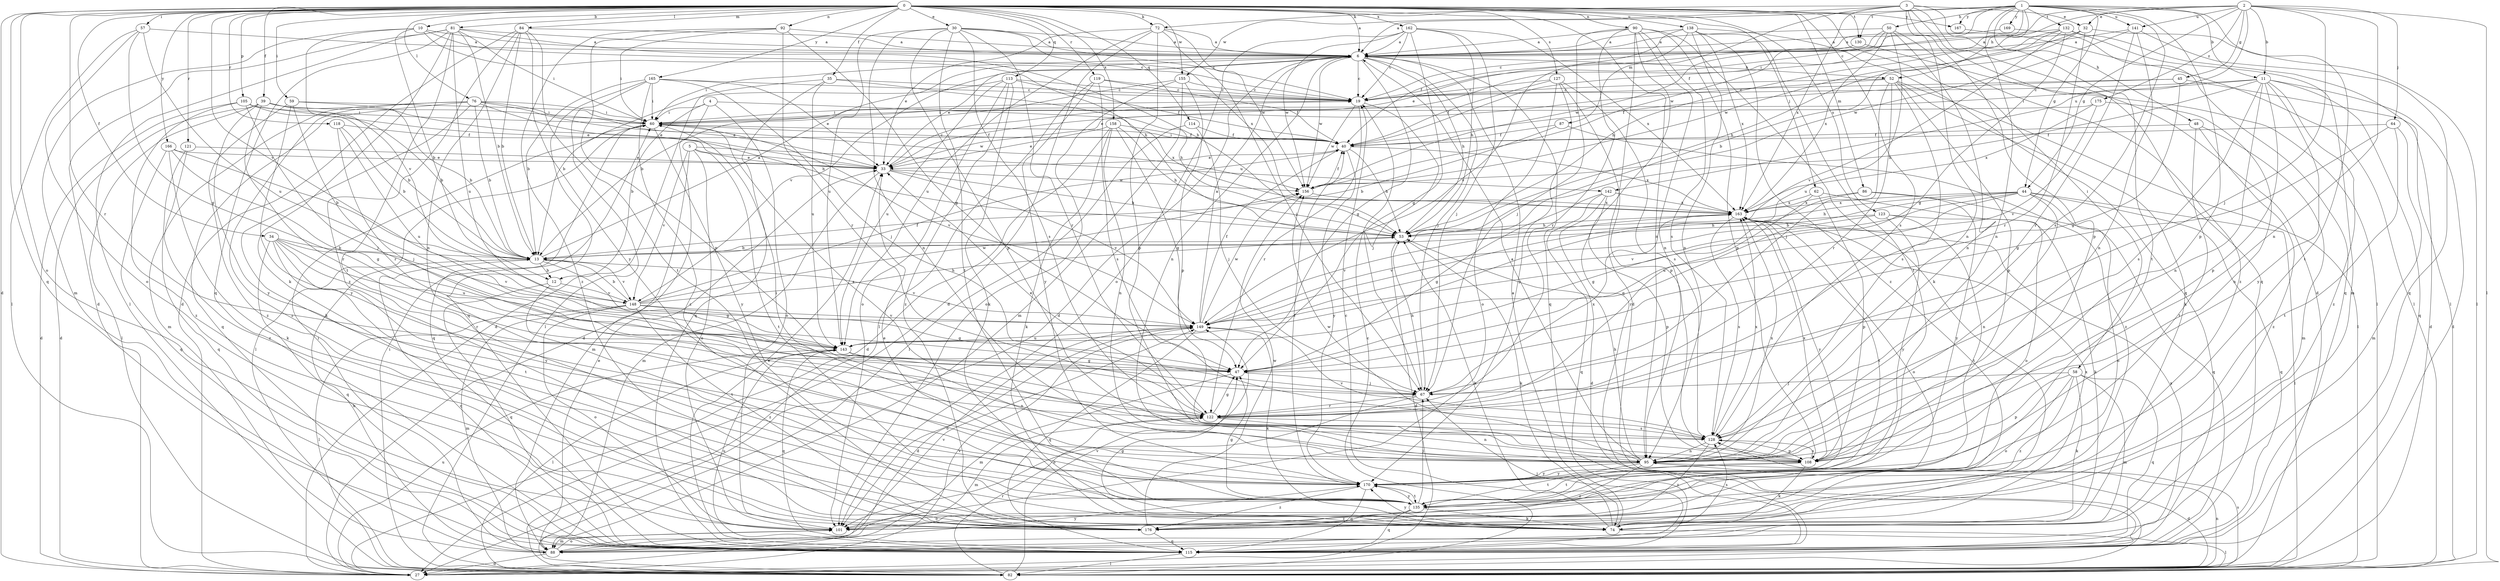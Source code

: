 strict digraph  {
0;
1;
2;
3;
4;
5;
6;
10;
11;
12;
13;
19;
27;
30;
32;
33;
34;
35;
39;
40;
44;
45;
47;
48;
50;
52;
53;
57;
58;
59;
60;
62;
64;
67;
72;
74;
76;
81;
82;
84;
86;
87;
88;
90;
92;
95;
101;
105;
108;
113;
114;
115;
118;
119;
121;
122;
123;
127;
128;
130;
132;
135;
138;
141;
142;
143;
148;
149;
155;
156;
158;
162;
163;
165;
166;
167;
169;
170;
175;
176;
0 -> 6  [label=a];
0 -> 10  [label=b];
0 -> 27  [label=d];
0 -> 30  [label=e];
0 -> 34  [label=f];
0 -> 35  [label=f];
0 -> 39  [label=f];
0 -> 57  [label=i];
0 -> 58  [label=i];
0 -> 59  [label=i];
0 -> 62  [label=j];
0 -> 72  [label=k];
0 -> 76  [label=l];
0 -> 81  [label=l];
0 -> 84  [label=m];
0 -> 86  [label=m];
0 -> 90  [label=n];
0 -> 92  [label=n];
0 -> 95  [label=n];
0 -> 101  [label=o];
0 -> 105  [label=p];
0 -> 113  [label=q];
0 -> 114  [label=q];
0 -> 115  [label=q];
0 -> 118  [label=r];
0 -> 119  [label=r];
0 -> 121  [label=r];
0 -> 122  [label=r];
0 -> 123  [label=s];
0 -> 127  [label=s];
0 -> 128  [label=s];
0 -> 130  [label=t];
0 -> 138  [label=u];
0 -> 148  [label=v];
0 -> 155  [label=w];
0 -> 158  [label=x];
0 -> 162  [label=x];
0 -> 165  [label=y];
0 -> 166  [label=y];
0 -> 167  [label=y];
1 -> 11  [label=b];
1 -> 19  [label=c];
1 -> 44  [label=g];
1 -> 48  [label=h];
1 -> 50  [label=h];
1 -> 52  [label=h];
1 -> 95  [label=n];
1 -> 108  [label=p];
1 -> 128  [label=s];
1 -> 130  [label=t];
1 -> 132  [label=t];
1 -> 135  [label=t];
1 -> 141  [label=u];
1 -> 155  [label=w];
1 -> 156  [label=w];
1 -> 167  [label=y];
1 -> 169  [label=y];
2 -> 11  [label=b];
2 -> 32  [label=e];
2 -> 40  [label=f];
2 -> 44  [label=g];
2 -> 45  [label=g];
2 -> 60  [label=i];
2 -> 64  [label=j];
2 -> 67  [label=j];
2 -> 82  [label=l];
2 -> 95  [label=n];
2 -> 141  [label=u];
2 -> 142  [label=u];
2 -> 175  [label=z];
3 -> 6  [label=a];
3 -> 27  [label=d];
3 -> 32  [label=e];
3 -> 72  [label=k];
3 -> 87  [label=m];
3 -> 95  [label=n];
3 -> 108  [label=p];
3 -> 115  [label=q];
3 -> 135  [label=t];
3 -> 163  [label=x];
4 -> 12  [label=b];
4 -> 27  [label=d];
4 -> 60  [label=i];
4 -> 101  [label=o];
4 -> 163  [label=x];
5 -> 33  [label=e];
5 -> 88  [label=m];
5 -> 101  [label=o];
5 -> 135  [label=t];
5 -> 142  [label=u];
5 -> 148  [label=v];
6 -> 19  [label=c];
6 -> 27  [label=d];
6 -> 33  [label=e];
6 -> 47  [label=g];
6 -> 52  [label=h];
6 -> 53  [label=h];
6 -> 60  [label=i];
6 -> 67  [label=j];
6 -> 95  [label=n];
6 -> 115  [label=q];
6 -> 148  [label=v];
6 -> 156  [label=w];
10 -> 6  [label=a];
10 -> 12  [label=b];
10 -> 19  [label=c];
10 -> 53  [label=h];
10 -> 88  [label=m];
10 -> 148  [label=v];
11 -> 19  [label=c];
11 -> 27  [label=d];
11 -> 53  [label=h];
11 -> 60  [label=i];
11 -> 95  [label=n];
11 -> 108  [label=p];
11 -> 115  [label=q];
11 -> 128  [label=s];
11 -> 170  [label=y];
11 -> 176  [label=z];
12 -> 115  [label=q];
12 -> 135  [label=t];
12 -> 148  [label=v];
13 -> 6  [label=a];
13 -> 12  [label=b];
13 -> 47  [label=g];
13 -> 115  [label=q];
13 -> 148  [label=v];
13 -> 149  [label=v];
19 -> 60  [label=i];
19 -> 67  [label=j];
19 -> 122  [label=r];
19 -> 156  [label=w];
27 -> 95  [label=n];
27 -> 128  [label=s];
27 -> 143  [label=u];
27 -> 149  [label=v];
30 -> 6  [label=a];
30 -> 19  [label=c];
30 -> 95  [label=n];
30 -> 108  [label=p];
30 -> 122  [label=r];
30 -> 128  [label=s];
30 -> 135  [label=t];
30 -> 143  [label=u];
30 -> 163  [label=x];
32 -> 6  [label=a];
32 -> 53  [label=h];
32 -> 82  [label=l];
32 -> 122  [label=r];
32 -> 156  [label=w];
33 -> 19  [label=c];
33 -> 53  [label=h];
33 -> 88  [label=m];
33 -> 149  [label=v];
33 -> 156  [label=w];
34 -> 13  [label=b];
34 -> 115  [label=q];
34 -> 122  [label=r];
34 -> 135  [label=t];
34 -> 143  [label=u];
34 -> 149  [label=v];
34 -> 170  [label=y];
35 -> 19  [label=c];
35 -> 27  [label=d];
35 -> 53  [label=h];
35 -> 115  [label=q];
35 -> 143  [label=u];
39 -> 13  [label=b];
39 -> 27  [label=d];
39 -> 33  [label=e];
39 -> 60  [label=i];
39 -> 82  [label=l];
39 -> 122  [label=r];
39 -> 170  [label=y];
40 -> 33  [label=e];
40 -> 53  [label=h];
40 -> 60  [label=i];
40 -> 163  [label=x];
40 -> 170  [label=y];
44 -> 13  [label=b];
44 -> 53  [label=h];
44 -> 82  [label=l];
44 -> 95  [label=n];
44 -> 101  [label=o];
44 -> 115  [label=q];
44 -> 143  [label=u];
44 -> 149  [label=v];
44 -> 163  [label=x];
45 -> 19  [label=c];
45 -> 27  [label=d];
45 -> 40  [label=f];
45 -> 47  [label=g];
47 -> 67  [label=j];
47 -> 88  [label=m];
48 -> 40  [label=f];
48 -> 88  [label=m];
48 -> 135  [label=t];
48 -> 176  [label=z];
50 -> 6  [label=a];
50 -> 33  [label=e];
50 -> 95  [label=n];
50 -> 143  [label=u];
50 -> 156  [label=w];
50 -> 163  [label=x];
50 -> 176  [label=z];
52 -> 19  [label=c];
52 -> 33  [label=e];
52 -> 67  [label=j];
52 -> 74  [label=k];
52 -> 82  [label=l];
52 -> 108  [label=p];
52 -> 122  [label=r];
52 -> 128  [label=s];
53 -> 13  [label=b];
53 -> 27  [label=d];
53 -> 74  [label=k];
57 -> 6  [label=a];
57 -> 47  [label=g];
57 -> 82  [label=l];
57 -> 101  [label=o];
57 -> 143  [label=u];
58 -> 67  [label=j];
58 -> 74  [label=k];
58 -> 88  [label=m];
58 -> 101  [label=o];
58 -> 108  [label=p];
58 -> 115  [label=q];
58 -> 176  [label=z];
59 -> 13  [label=b];
59 -> 60  [label=i];
59 -> 122  [label=r];
59 -> 170  [label=y];
59 -> 176  [label=z];
60 -> 40  [label=f];
60 -> 82  [label=l];
60 -> 115  [label=q];
60 -> 128  [label=s];
60 -> 149  [label=v];
60 -> 170  [label=y];
62 -> 101  [label=o];
62 -> 108  [label=p];
62 -> 122  [label=r];
62 -> 163  [label=x];
64 -> 40  [label=f];
64 -> 47  [label=g];
64 -> 88  [label=m];
64 -> 135  [label=t];
67 -> 53  [label=h];
67 -> 101  [label=o];
67 -> 122  [label=r];
67 -> 163  [label=x];
72 -> 6  [label=a];
72 -> 27  [label=d];
72 -> 33  [label=e];
72 -> 67  [label=j];
72 -> 108  [label=p];
72 -> 143  [label=u];
72 -> 156  [label=w];
74 -> 6  [label=a];
74 -> 19  [label=c];
74 -> 47  [label=g];
74 -> 53  [label=h];
74 -> 82  [label=l];
74 -> 128  [label=s];
74 -> 163  [label=x];
74 -> 170  [label=y];
76 -> 13  [label=b];
76 -> 33  [label=e];
76 -> 53  [label=h];
76 -> 60  [label=i];
76 -> 74  [label=k];
76 -> 88  [label=m];
76 -> 115  [label=q];
76 -> 156  [label=w];
76 -> 176  [label=z];
81 -> 6  [label=a];
81 -> 13  [label=b];
81 -> 27  [label=d];
81 -> 53  [label=h];
81 -> 60  [label=i];
81 -> 74  [label=k];
81 -> 82  [label=l];
81 -> 115  [label=q];
81 -> 135  [label=t];
81 -> 143  [label=u];
82 -> 19  [label=c];
82 -> 60  [label=i];
82 -> 122  [label=r];
82 -> 149  [label=v];
84 -> 6  [label=a];
84 -> 13  [label=b];
84 -> 27  [label=d];
84 -> 95  [label=n];
84 -> 135  [label=t];
84 -> 170  [label=y];
84 -> 176  [label=z];
86 -> 47  [label=g];
86 -> 115  [label=q];
86 -> 163  [label=x];
86 -> 170  [label=y];
87 -> 13  [label=b];
87 -> 40  [label=f];
87 -> 176  [label=z];
88 -> 13  [label=b];
88 -> 27  [label=d];
88 -> 33  [label=e];
88 -> 60  [label=i];
88 -> 101  [label=o];
88 -> 149  [label=v];
88 -> 170  [label=y];
90 -> 6  [label=a];
90 -> 27  [label=d];
90 -> 67  [label=j];
90 -> 74  [label=k];
90 -> 95  [label=n];
90 -> 108  [label=p];
90 -> 115  [label=q];
90 -> 122  [label=r];
90 -> 128  [label=s];
92 -> 6  [label=a];
92 -> 47  [label=g];
92 -> 60  [label=i];
92 -> 108  [label=p];
92 -> 122  [label=r];
92 -> 176  [label=z];
95 -> 6  [label=a];
95 -> 27  [label=d];
95 -> 53  [label=h];
95 -> 60  [label=i];
95 -> 135  [label=t];
95 -> 156  [label=w];
95 -> 163  [label=x];
95 -> 170  [label=y];
95 -> 176  [label=z];
101 -> 88  [label=m];
105 -> 13  [label=b];
105 -> 27  [label=d];
105 -> 33  [label=e];
105 -> 60  [label=i];
105 -> 67  [label=j];
105 -> 176  [label=z];
108 -> 74  [label=k];
108 -> 128  [label=s];
108 -> 135  [label=t];
108 -> 163  [label=x];
108 -> 170  [label=y];
113 -> 13  [label=b];
113 -> 19  [label=c];
113 -> 40  [label=f];
113 -> 74  [label=k];
113 -> 101  [label=o];
113 -> 143  [label=u];
113 -> 176  [label=z];
114 -> 40  [label=f];
114 -> 67  [label=j];
114 -> 82  [label=l];
115 -> 33  [label=e];
115 -> 67  [label=j];
115 -> 82  [label=l];
115 -> 143  [label=u];
115 -> 163  [label=x];
118 -> 13  [label=b];
118 -> 40  [label=f];
118 -> 67  [label=j];
118 -> 143  [label=u];
119 -> 19  [label=c];
119 -> 40  [label=f];
119 -> 82  [label=l];
119 -> 128  [label=s];
119 -> 170  [label=y];
121 -> 33  [label=e];
121 -> 115  [label=q];
121 -> 176  [label=z];
122 -> 33  [label=e];
122 -> 47  [label=g];
122 -> 88  [label=m];
122 -> 95  [label=n];
122 -> 128  [label=s];
123 -> 53  [label=h];
123 -> 74  [label=k];
123 -> 135  [label=t];
123 -> 149  [label=v];
123 -> 170  [label=y];
127 -> 19  [label=c];
127 -> 40  [label=f];
127 -> 101  [label=o];
127 -> 108  [label=p];
127 -> 128  [label=s];
127 -> 170  [label=y];
128 -> 95  [label=n];
128 -> 108  [label=p];
128 -> 149  [label=v];
128 -> 163  [label=x];
128 -> 176  [label=z];
130 -> 19  [label=c];
130 -> 82  [label=l];
132 -> 6  [label=a];
132 -> 13  [label=b];
132 -> 47  [label=g];
132 -> 53  [label=h];
132 -> 82  [label=l];
132 -> 88  [label=m];
132 -> 149  [label=v];
135 -> 33  [label=e];
135 -> 47  [label=g];
135 -> 67  [label=j];
135 -> 74  [label=k];
135 -> 101  [label=o];
135 -> 115  [label=q];
135 -> 170  [label=y];
135 -> 176  [label=z];
138 -> 6  [label=a];
138 -> 40  [label=f];
138 -> 95  [label=n];
138 -> 115  [label=q];
138 -> 135  [label=t];
138 -> 149  [label=v];
138 -> 163  [label=x];
138 -> 176  [label=z];
141 -> 6  [label=a];
141 -> 95  [label=n];
141 -> 115  [label=q];
141 -> 122  [label=r];
141 -> 156  [label=w];
142 -> 27  [label=d];
142 -> 47  [label=g];
142 -> 108  [label=p];
142 -> 115  [label=q];
142 -> 163  [label=x];
143 -> 47  [label=g];
143 -> 82  [label=l];
143 -> 95  [label=n];
143 -> 115  [label=q];
148 -> 13  [label=b];
148 -> 40  [label=f];
148 -> 47  [label=g];
148 -> 53  [label=h];
148 -> 82  [label=l];
148 -> 88  [label=m];
148 -> 101  [label=o];
148 -> 149  [label=v];
148 -> 156  [label=w];
148 -> 176  [label=z];
149 -> 6  [label=a];
149 -> 27  [label=d];
149 -> 40  [label=f];
149 -> 74  [label=k];
149 -> 101  [label=o];
149 -> 115  [label=q];
149 -> 143  [label=u];
149 -> 156  [label=w];
155 -> 13  [label=b];
155 -> 19  [label=c];
155 -> 88  [label=m];
155 -> 101  [label=o];
155 -> 108  [label=p];
156 -> 40  [label=f];
156 -> 163  [label=x];
158 -> 27  [label=d];
158 -> 33  [label=e];
158 -> 40  [label=f];
158 -> 47  [label=g];
158 -> 53  [label=h];
158 -> 74  [label=k];
158 -> 95  [label=n];
162 -> 6  [label=a];
162 -> 19  [label=c];
162 -> 47  [label=g];
162 -> 53  [label=h];
162 -> 67  [label=j];
162 -> 101  [label=o];
162 -> 156  [label=w];
162 -> 163  [label=x];
163 -> 53  [label=h];
163 -> 101  [label=o];
163 -> 128  [label=s];
163 -> 135  [label=t];
163 -> 149  [label=v];
163 -> 170  [label=y];
165 -> 13  [label=b];
165 -> 19  [label=c];
165 -> 33  [label=e];
165 -> 60  [label=i];
165 -> 67  [label=j];
165 -> 82  [label=l];
165 -> 115  [label=q];
165 -> 176  [label=z];
166 -> 13  [label=b];
166 -> 33  [label=e];
166 -> 47  [label=g];
166 -> 74  [label=k];
166 -> 115  [label=q];
167 -> 82  [label=l];
169 -> 6  [label=a];
169 -> 115  [label=q];
170 -> 40  [label=f];
170 -> 115  [label=q];
170 -> 135  [label=t];
170 -> 176  [label=z];
175 -> 60  [label=i];
175 -> 95  [label=n];
175 -> 149  [label=v];
175 -> 163  [label=x];
176 -> 115  [label=q];
176 -> 156  [label=w];
}
